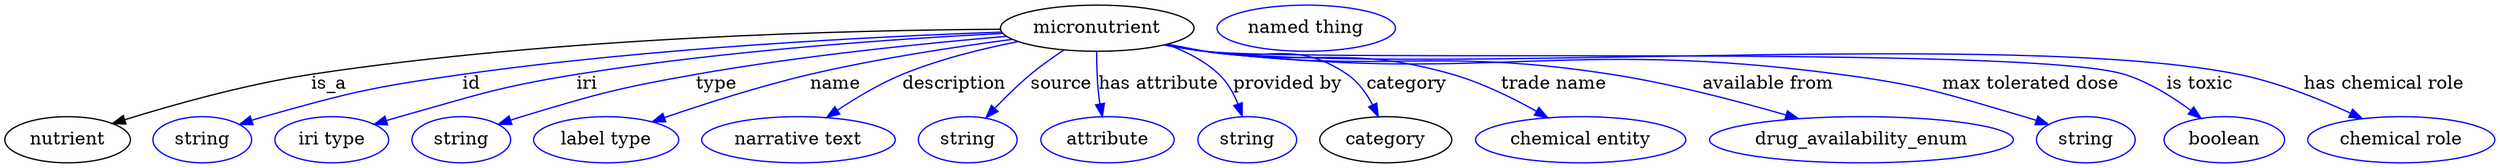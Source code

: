 digraph {
	graph [bb="0,0,1936.5,123"];
	node [label="\N"];
	micronutrient	[height=0.5,
		label=micronutrient,
		pos="849.75,105",
		width=2.0943];
	nutrient	[height=0.5,
		pos="48.746,18",
		width=1.354];
	micronutrient -> nutrient	[label=is_a,
		lp="253.75,61.5",
		pos="e,83.832,30.58 774.15,104.16 658.41,103.4 430.63,97.9 239.75,69 188.88,61.299 132.01,45.441 93.652,33.639"];
	id	[color=blue,
		height=0.5,
		label=string,
		pos="153.75,18",
		width=1.0652];
	micronutrient -> id	[color=blue,
		label=id,
		lp="365.75,61.5",
		pos="e,182.74,29.966 775.38,101.85 678.92,98.333 505.58,89.568 358.75,69 288.13,59.109 270.39,55.278 201.75,36 198.64,35.128 195.44,34.158 \
192.24,33.138",
		style=solid];
	iri	[color=blue,
		height=0.5,
		label="iri type",
		pos="254.75,18",
		width=1.2277];
	micronutrient -> iri	[color=blue,
		label=iri,
		lp="453.75,61.5",
		pos="e,288.14,29.804 775.98,100.93 694.68,96.783 560.22,87.639 445.75,69 394.19,60.606 336.34,44.49 297.95,32.818",
		style=solid];
	type	[color=blue,
		height=0.5,
		label=string,
		pos="355.75,18",
		width=1.0652];
	micronutrient -> type	[color=blue,
		label=type,
		lp="554.75,61.5",
		pos="e,384.66,30.019 778.98,98.593 715.7,93.152 620.61,83.478 538.75,69 477.5,58.167 462.3,53.938 402.75,36 399.98,35.167 397.14,34.264 \
394.29,33.322",
		style=solid];
	name	[color=blue,
		height=0.5,
		label="label type",
		pos="468.75,18",
		width=1.5707];
	micronutrient -> name	[color=blue,
		label=name,
		lp="646.75,61.5",
		pos="e,504.4,31.982 783.37,96.249 738.76,90.389 678.82,81.252 626.75,69 588.21,59.932 545.45,46.166 514.14,35.372",
		style=solid];
	description	[color=blue,
		height=0.5,
		label="narrative text",
		pos="618.75,18",
		width=2.0943];
	micronutrient -> description	[color=blue,
		label=description,
		lp="738.25,61.5",
		pos="e,640.12,35.341 787.62,94.613 759.49,89.128 726.24,80.888 697.75,69 680.5,61.805 662.79,50.972 648.52,41.226",
		style=solid];
	source	[color=blue,
		height=0.5,
		label=string,
		pos="750.75,18",
		width=1.0652];
	micronutrient -> source	[color=blue,
		label=source,
		lp="821.75,61.5",
		pos="e,764.31,35.2 823.53,88.002 815.01,82.378 805.71,75.765 797.75,69 788.43,61.085 779.03,51.484 771.12,42.819",
		style=solid];
	"has attribute"	[color=blue,
		height=0.5,
		label=attribute,
		pos="858.75,18",
		width=1.4443];
	micronutrient -> "has attribute"	[color=blue,
		label="has attribute",
		lp="897.75,61.5",
		pos="e,854.13,35.966 849.22,86.814 849.15,77.14 849.41,64.858 850.75,54 851.08,51.309 851.53,48.522 852.04,45.749",
		style=solid];
	"provided by"	[color=blue,
		height=0.5,
		label=string,
		pos="966.75,18",
		width=1.0652];
	micronutrient -> "provided by"	[color=blue,
		label="provided by",
		lp="998.25,61.5",
		pos="e,962.83,36.312 903.73,92.43 918.39,87.211 933.35,79.716 944.75,69 951.4,62.743 956.16,54.117 959.51,45.79",
		style=solid];
	category	[height=0.5,
		pos="1074.7,18",
		width=1.4263];
	micronutrient -> category	[color=blue,
		label=category,
		lp="1091.2,61.5",
		pos="e,1068.9,36.081 904.81,92.537 914.44,90.623 924.38,88.707 933.75,87 982.91,78.042 1003.4,97.037 1044.7,69 1053.3,63.184 1059.8,54.018 \
1064.6,45.114",
		style=solid];
	"trade name"	[color=blue,
		height=0.5,
		label="chemical entity",
		pos="1225.7,18",
		width=2.2748];
	micronutrient -> "trade name"	[color=blue,
		label="trade name",
		lp="1204.7,61.5",
		pos="e,1200.4,35.173 903.37,92.261 913.43,90.311 923.88,88.454 933.75,87 1019,74.438 1044,92.836 1126.7,69 1149.4,62.483 1173,50.777 \
1191.5,40.329",
		style=solid];
	"available from"	[color=blue,
		height=0.5,
		label=drug_availability_enum,
		pos="1443.7,18",
		width=3.2858];
	micronutrient -> "available from"	[color=blue,
		label="available from",
		lp="1372.2,61.5",
		pos="e,1394.9,34.431 902.88,92.056 913.08,90.101 923.71,88.294 933.75,87 1073.3,69.002 1110.8,90.657 1249.7,69 1295.8,61.823 1346.8,48.457 \
1385,37.349",
		style=solid];
	"max tolerated dose"	[color=blue,
		height=0.5,
		label=string,
		pos="1618.7,18",
		width=1.0652];
	micronutrient -> "max tolerated dose"	[color=blue,
		label="max tolerated dose",
		lp="1576.7,61.5",
		pos="e,1589.7,29.873 902.41,91.975 912.75,90.002 923.55,88.209 933.75,87 1151.9,61.124 1209.9,97.831 1427.7,69 1492.4,60.44 1508.1,54.25 \
1570.7,36 1573.8,35.097 1577,34.106 1580.2,33.07",
		style=solid];
	"is toxic"	[color=blue,
		height=0.5,
		label=boolean,
		pos="1725.7,18",
		width=1.2999];
	micronutrient -> "is toxic"	[color=blue,
		label="is toxic",
		lp="1707.7,61.5",
		pos="e,1708.2,34.701 901.95,91.968 912.43,89.969 923.4,88.168 933.75,87 1012.8,78.073 1573.8,92.785 1649.7,69 1668.1,63.254 1686.2,51.666 \
1700.1,41.092",
		style=solid];
	"has chemical role"	[color=blue,
		height=0.5,
		label="chemical role",
		pos="1863.7,18",
		width=2.022];
	micronutrient -> "has chemical role"	[color=blue,
		label="has chemical role",
		lp="1850.2,61.5",
		pos="e,1833.6,34.492 901.95,91.946 912.42,89.948 923.39,88.154 933.75,87 1111.4,67.198 1562.6,104.52 1737.7,69 1767.9,62.889 1800.1,49.991 \
1824.4,38.827",
		style=solid];
	"named thing_category"	[color=blue,
		height=0.5,
		label="named thing",
		pos="1012.7,105",
		width=1.9318];
}
